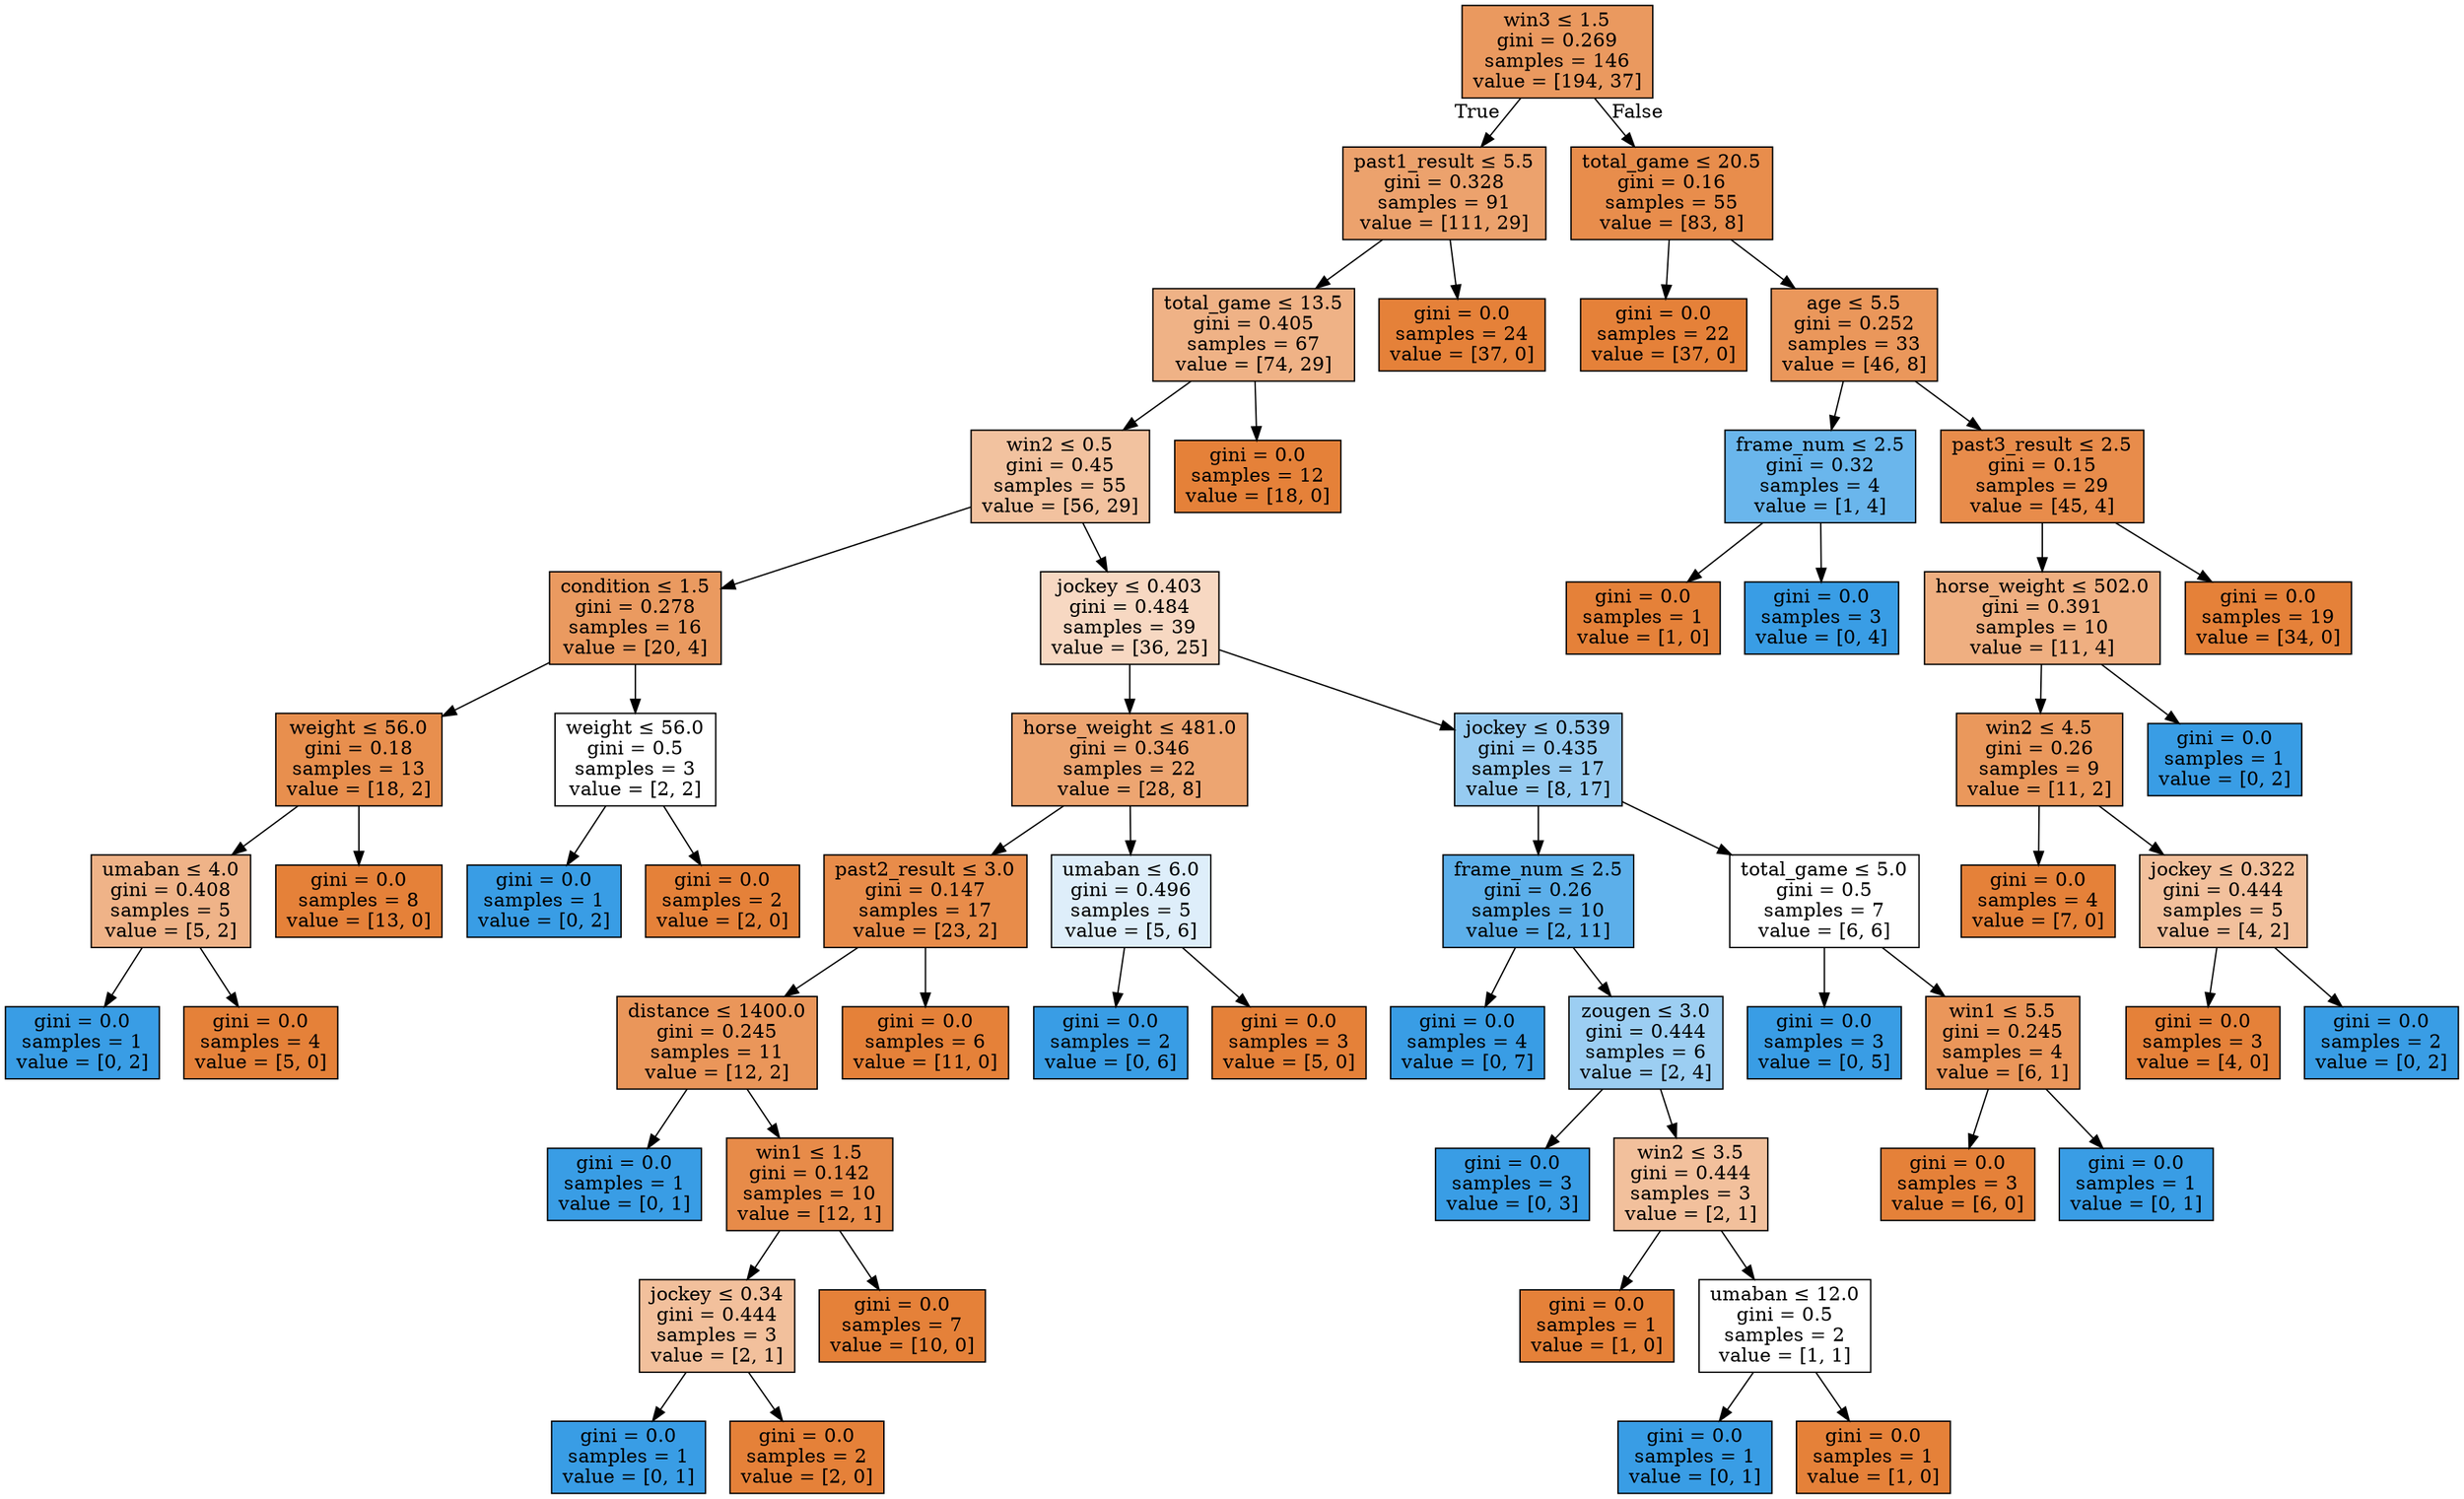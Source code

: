 digraph Tree {
node [shape=box, style="filled", color="black"] ;
0 [label=<win3 &le; 1.5<br/>gini = 0.269<br/>samples = 146<br/>value = [194, 37]>, fillcolor="#e58139ce"] ;
1 [label=<past1_result &le; 5.5<br/>gini = 0.328<br/>samples = 91<br/>value = [111, 29]>, fillcolor="#e58139bc"] ;
0 -> 1 [labeldistance=2.5, labelangle=45, headlabel="True"] ;
2 [label=<total_game &le; 13.5<br/>gini = 0.405<br/>samples = 67<br/>value = [74, 29]>, fillcolor="#e581399b"] ;
1 -> 2 ;
3 [label=<win2 &le; 0.5<br/>gini = 0.45<br/>samples = 55<br/>value = [56, 29]>, fillcolor="#e581397b"] ;
2 -> 3 ;
4 [label=<condition &le; 1.5<br/>gini = 0.278<br/>samples = 16<br/>value = [20, 4]>, fillcolor="#e58139cc"] ;
3 -> 4 ;
5 [label=<weight &le; 56.0<br/>gini = 0.18<br/>samples = 13<br/>value = [18, 2]>, fillcolor="#e58139e3"] ;
4 -> 5 ;
6 [label=<umaban &le; 4.0<br/>gini = 0.408<br/>samples = 5<br/>value = [5, 2]>, fillcolor="#e5813999"] ;
5 -> 6 ;
7 [label=<gini = 0.0<br/>samples = 1<br/>value = [0, 2]>, fillcolor="#399de5ff"] ;
6 -> 7 ;
8 [label=<gini = 0.0<br/>samples = 4<br/>value = [5, 0]>, fillcolor="#e58139ff"] ;
6 -> 8 ;
9 [label=<gini = 0.0<br/>samples = 8<br/>value = [13, 0]>, fillcolor="#e58139ff"] ;
5 -> 9 ;
10 [label=<weight &le; 56.0<br/>gini = 0.5<br/>samples = 3<br/>value = [2, 2]>, fillcolor="#e5813900"] ;
4 -> 10 ;
11 [label=<gini = 0.0<br/>samples = 1<br/>value = [0, 2]>, fillcolor="#399de5ff"] ;
10 -> 11 ;
12 [label=<gini = 0.0<br/>samples = 2<br/>value = [2, 0]>, fillcolor="#e58139ff"] ;
10 -> 12 ;
13 [label=<jockey &le; 0.403<br/>gini = 0.484<br/>samples = 39<br/>value = [36, 25]>, fillcolor="#e581394e"] ;
3 -> 13 ;
14 [label=<horse_weight &le; 481.0<br/>gini = 0.346<br/>samples = 22<br/>value = [28, 8]>, fillcolor="#e58139b6"] ;
13 -> 14 ;
15 [label=<past2_result &le; 3.0<br/>gini = 0.147<br/>samples = 17<br/>value = [23, 2]>, fillcolor="#e58139e9"] ;
14 -> 15 ;
16 [label=<distance &le; 1400.0<br/>gini = 0.245<br/>samples = 11<br/>value = [12, 2]>, fillcolor="#e58139d4"] ;
15 -> 16 ;
17 [label=<gini = 0.0<br/>samples = 1<br/>value = [0, 1]>, fillcolor="#399de5ff"] ;
16 -> 17 ;
18 [label=<win1 &le; 1.5<br/>gini = 0.142<br/>samples = 10<br/>value = [12, 1]>, fillcolor="#e58139ea"] ;
16 -> 18 ;
19 [label=<jockey &le; 0.34<br/>gini = 0.444<br/>samples = 3<br/>value = [2, 1]>, fillcolor="#e581397f"] ;
18 -> 19 ;
20 [label=<gini = 0.0<br/>samples = 1<br/>value = [0, 1]>, fillcolor="#399de5ff"] ;
19 -> 20 ;
21 [label=<gini = 0.0<br/>samples = 2<br/>value = [2, 0]>, fillcolor="#e58139ff"] ;
19 -> 21 ;
22 [label=<gini = 0.0<br/>samples = 7<br/>value = [10, 0]>, fillcolor="#e58139ff"] ;
18 -> 22 ;
23 [label=<gini = 0.0<br/>samples = 6<br/>value = [11, 0]>, fillcolor="#e58139ff"] ;
15 -> 23 ;
24 [label=<umaban &le; 6.0<br/>gini = 0.496<br/>samples = 5<br/>value = [5, 6]>, fillcolor="#399de52a"] ;
14 -> 24 ;
25 [label=<gini = 0.0<br/>samples = 2<br/>value = [0, 6]>, fillcolor="#399de5ff"] ;
24 -> 25 ;
26 [label=<gini = 0.0<br/>samples = 3<br/>value = [5, 0]>, fillcolor="#e58139ff"] ;
24 -> 26 ;
27 [label=<jockey &le; 0.539<br/>gini = 0.435<br/>samples = 17<br/>value = [8, 17]>, fillcolor="#399de587"] ;
13 -> 27 ;
28 [label=<frame_num &le; 2.5<br/>gini = 0.26<br/>samples = 10<br/>value = [2, 11]>, fillcolor="#399de5d1"] ;
27 -> 28 ;
29 [label=<gini = 0.0<br/>samples = 4<br/>value = [0, 7]>, fillcolor="#399de5ff"] ;
28 -> 29 ;
30 [label=<zougen &le; 3.0<br/>gini = 0.444<br/>samples = 6<br/>value = [2, 4]>, fillcolor="#399de57f"] ;
28 -> 30 ;
31 [label=<gini = 0.0<br/>samples = 3<br/>value = [0, 3]>, fillcolor="#399de5ff"] ;
30 -> 31 ;
32 [label=<win2 &le; 3.5<br/>gini = 0.444<br/>samples = 3<br/>value = [2, 1]>, fillcolor="#e581397f"] ;
30 -> 32 ;
33 [label=<gini = 0.0<br/>samples = 1<br/>value = [1, 0]>, fillcolor="#e58139ff"] ;
32 -> 33 ;
34 [label=<umaban &le; 12.0<br/>gini = 0.5<br/>samples = 2<br/>value = [1, 1]>, fillcolor="#e5813900"] ;
32 -> 34 ;
35 [label=<gini = 0.0<br/>samples = 1<br/>value = [0, 1]>, fillcolor="#399de5ff"] ;
34 -> 35 ;
36 [label=<gini = 0.0<br/>samples = 1<br/>value = [1, 0]>, fillcolor="#e58139ff"] ;
34 -> 36 ;
37 [label=<total_game &le; 5.0<br/>gini = 0.5<br/>samples = 7<br/>value = [6, 6]>, fillcolor="#e5813900"] ;
27 -> 37 ;
38 [label=<gini = 0.0<br/>samples = 3<br/>value = [0, 5]>, fillcolor="#399de5ff"] ;
37 -> 38 ;
39 [label=<win1 &le; 5.5<br/>gini = 0.245<br/>samples = 4<br/>value = [6, 1]>, fillcolor="#e58139d4"] ;
37 -> 39 ;
40 [label=<gini = 0.0<br/>samples = 3<br/>value = [6, 0]>, fillcolor="#e58139ff"] ;
39 -> 40 ;
41 [label=<gini = 0.0<br/>samples = 1<br/>value = [0, 1]>, fillcolor="#399de5ff"] ;
39 -> 41 ;
42 [label=<gini = 0.0<br/>samples = 12<br/>value = [18, 0]>, fillcolor="#e58139ff"] ;
2 -> 42 ;
43 [label=<gini = 0.0<br/>samples = 24<br/>value = [37, 0]>, fillcolor="#e58139ff"] ;
1 -> 43 ;
44 [label=<total_game &le; 20.5<br/>gini = 0.16<br/>samples = 55<br/>value = [83, 8]>, fillcolor="#e58139e6"] ;
0 -> 44 [labeldistance=2.5, labelangle=-45, headlabel="False"] ;
45 [label=<gini = 0.0<br/>samples = 22<br/>value = [37, 0]>, fillcolor="#e58139ff"] ;
44 -> 45 ;
46 [label=<age &le; 5.5<br/>gini = 0.252<br/>samples = 33<br/>value = [46, 8]>, fillcolor="#e58139d3"] ;
44 -> 46 ;
47 [label=<frame_num &le; 2.5<br/>gini = 0.32<br/>samples = 4<br/>value = [1, 4]>, fillcolor="#399de5bf"] ;
46 -> 47 ;
48 [label=<gini = 0.0<br/>samples = 1<br/>value = [1, 0]>, fillcolor="#e58139ff"] ;
47 -> 48 ;
49 [label=<gini = 0.0<br/>samples = 3<br/>value = [0, 4]>, fillcolor="#399de5ff"] ;
47 -> 49 ;
50 [label=<past3_result &le; 2.5<br/>gini = 0.15<br/>samples = 29<br/>value = [45, 4]>, fillcolor="#e58139e8"] ;
46 -> 50 ;
51 [label=<horse_weight &le; 502.0<br/>gini = 0.391<br/>samples = 10<br/>value = [11, 4]>, fillcolor="#e58139a2"] ;
50 -> 51 ;
52 [label=<win2 &le; 4.5<br/>gini = 0.26<br/>samples = 9<br/>value = [11, 2]>, fillcolor="#e58139d1"] ;
51 -> 52 ;
53 [label=<gini = 0.0<br/>samples = 4<br/>value = [7, 0]>, fillcolor="#e58139ff"] ;
52 -> 53 ;
54 [label=<jockey &le; 0.322<br/>gini = 0.444<br/>samples = 5<br/>value = [4, 2]>, fillcolor="#e581397f"] ;
52 -> 54 ;
55 [label=<gini = 0.0<br/>samples = 3<br/>value = [4, 0]>, fillcolor="#e58139ff"] ;
54 -> 55 ;
56 [label=<gini = 0.0<br/>samples = 2<br/>value = [0, 2]>, fillcolor="#399de5ff"] ;
54 -> 56 ;
57 [label=<gini = 0.0<br/>samples = 1<br/>value = [0, 2]>, fillcolor="#399de5ff"] ;
51 -> 57 ;
58 [label=<gini = 0.0<br/>samples = 19<br/>value = [34, 0]>, fillcolor="#e58139ff"] ;
50 -> 58 ;
}